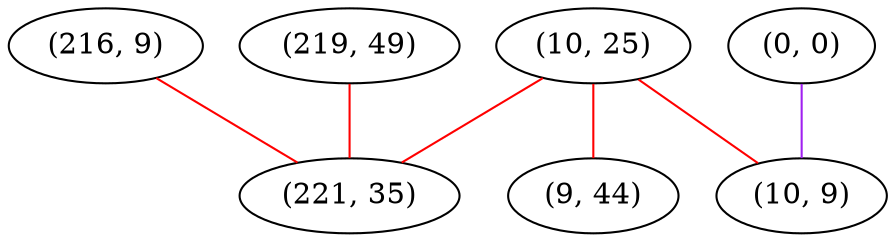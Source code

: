 graph "" {
"(216, 9)";
"(0, 0)";
"(10, 25)";
"(219, 49)";
"(9, 44)";
"(221, 35)";
"(10, 9)";
"(216, 9)" -- "(221, 35)"  [color=red, key=0, weight=1];
"(0, 0)" -- "(10, 9)"  [color=purple, key=0, weight=4];
"(10, 25)" -- "(10, 9)"  [color=red, key=0, weight=1];
"(10, 25)" -- "(9, 44)"  [color=red, key=0, weight=1];
"(10, 25)" -- "(221, 35)"  [color=red, key=0, weight=1];
"(219, 49)" -- "(221, 35)"  [color=red, key=0, weight=1];
}
